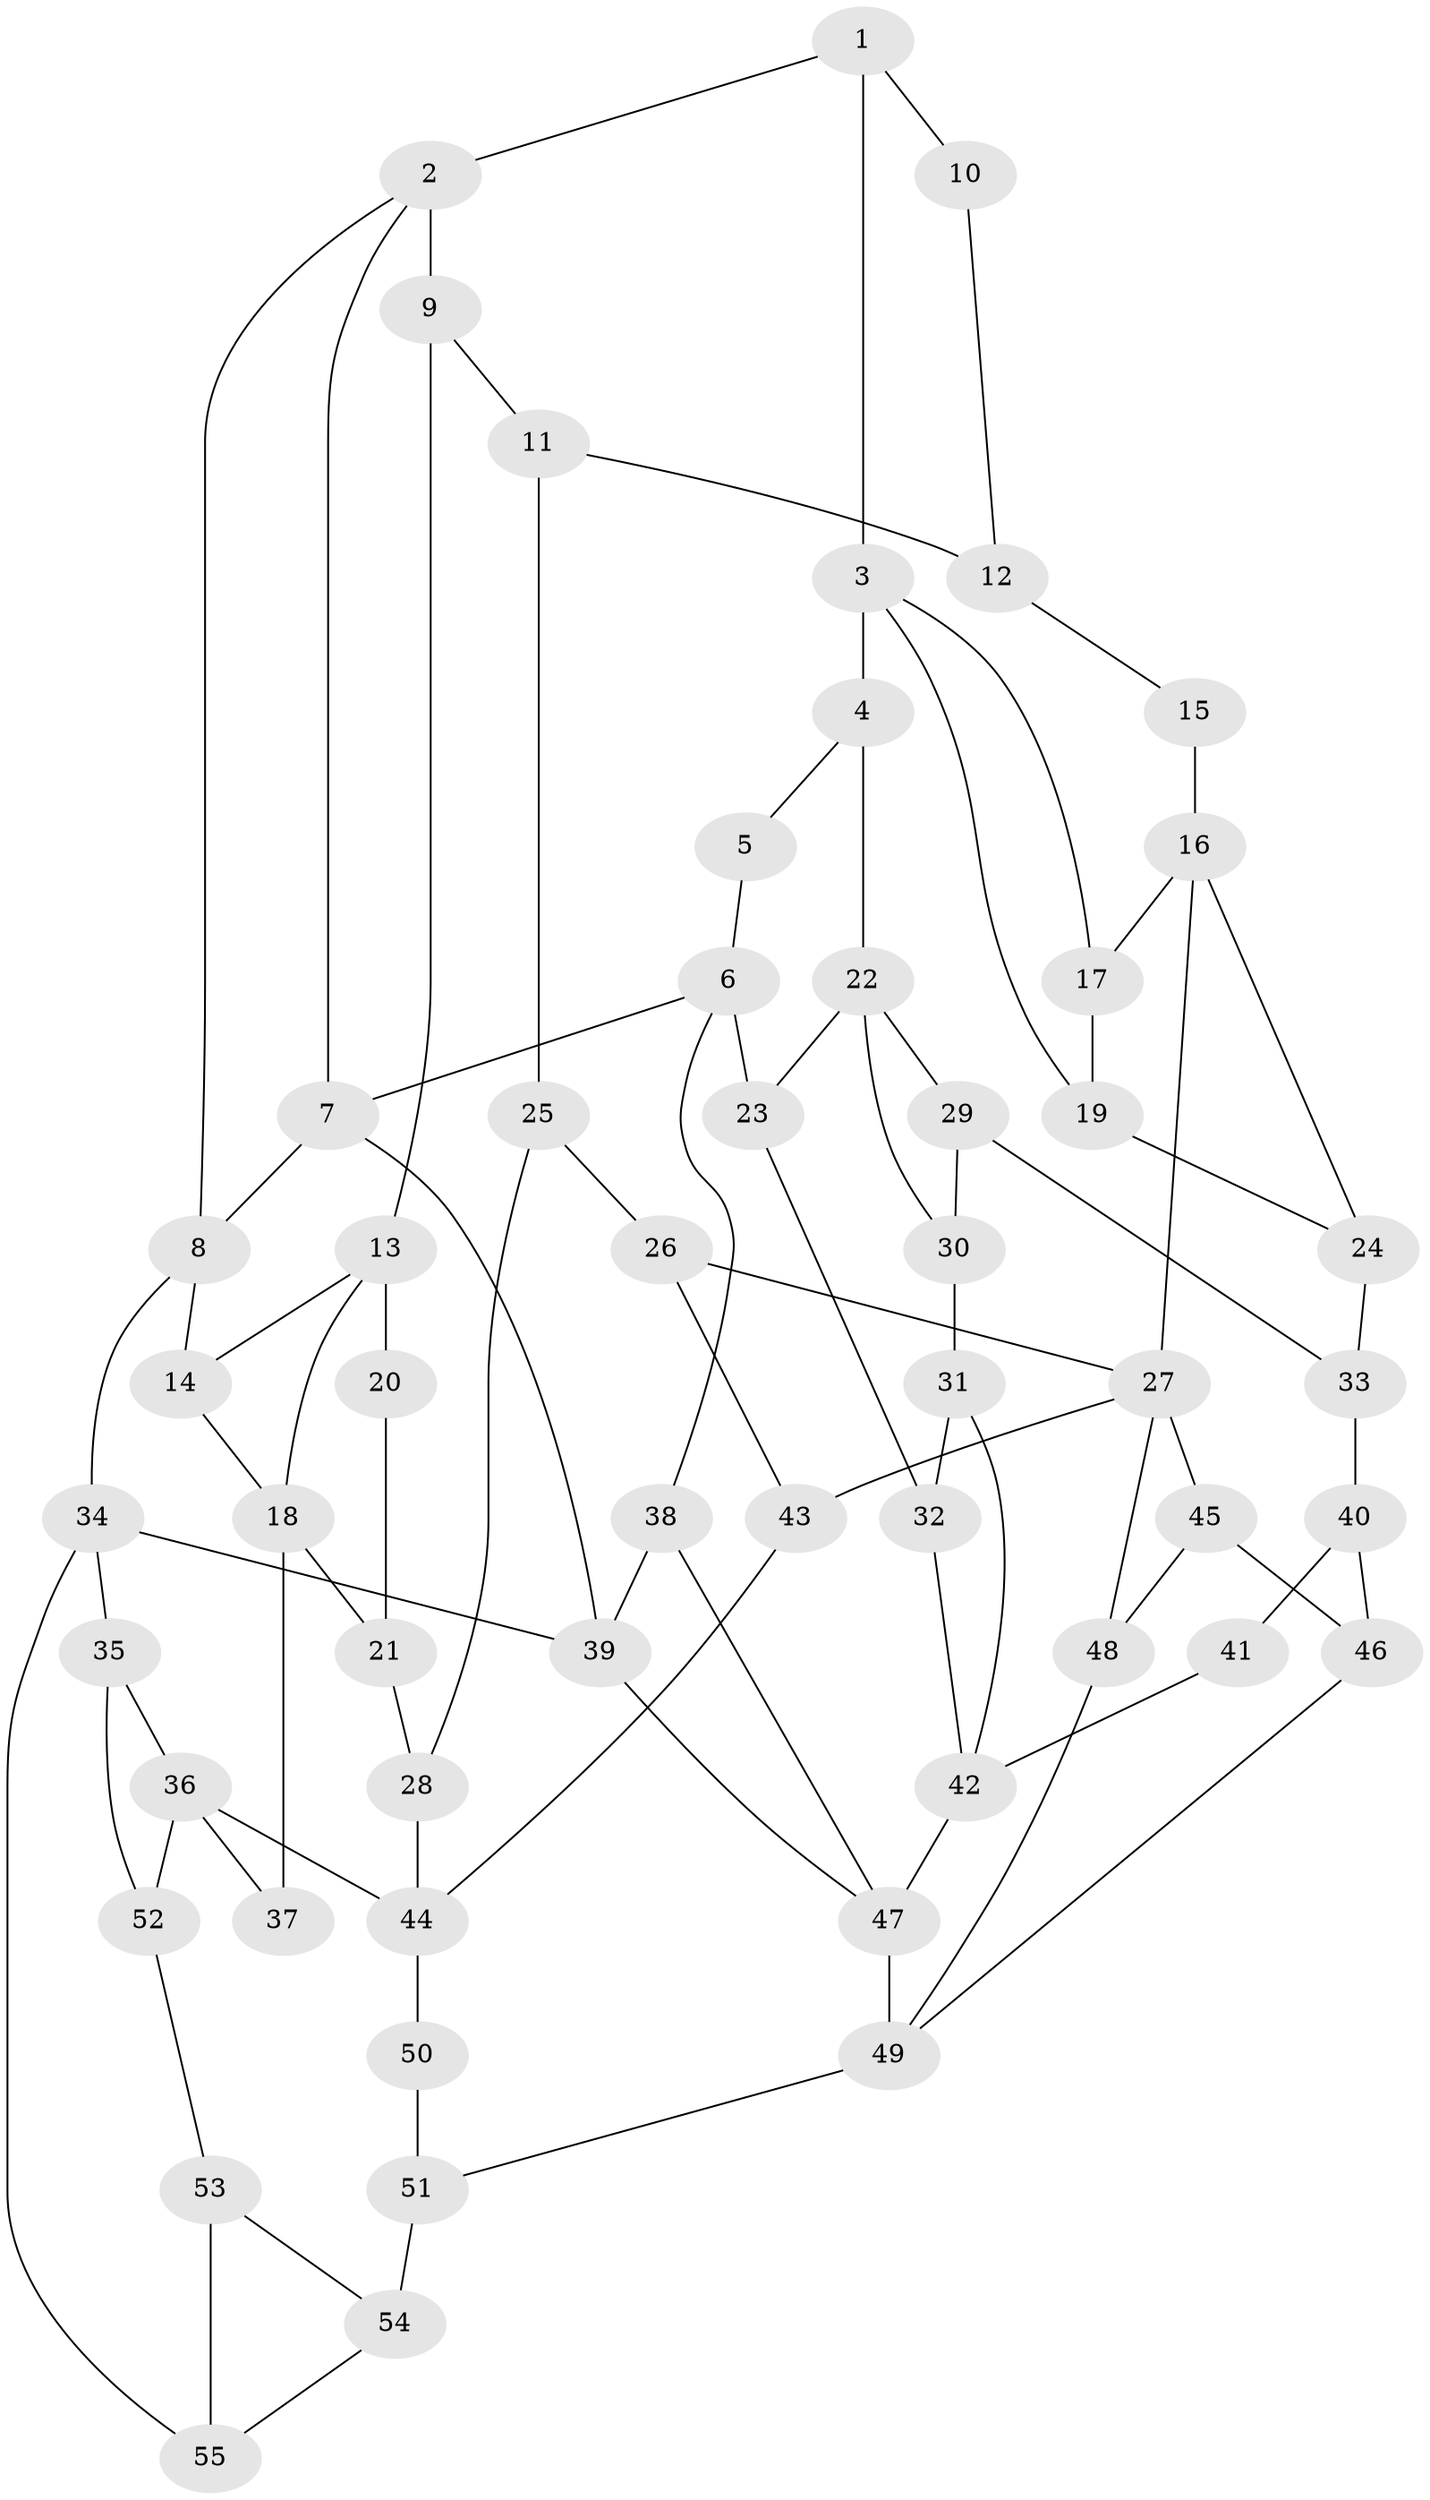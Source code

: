 // original degree distribution, {3: 0.01818181818181818, 4: 0.2545454545454545, 5: 0.4909090909090909, 6: 0.23636363636363636}
// Generated by graph-tools (version 1.1) at 2025/54/03/04/25 22:54:31]
// undirected, 55 vertices, 88 edges
graph export_dot {
  node [color=gray90,style=filled];
  1;
  2;
  3;
  4;
  5;
  6;
  7;
  8;
  9;
  10;
  11;
  12;
  13;
  14;
  15;
  16;
  17;
  18;
  19;
  20;
  21;
  22;
  23;
  24;
  25;
  26;
  27;
  28;
  29;
  30;
  31;
  32;
  33;
  34;
  35;
  36;
  37;
  38;
  39;
  40;
  41;
  42;
  43;
  44;
  45;
  46;
  47;
  48;
  49;
  50;
  51;
  52;
  53;
  54;
  55;
  1 -- 2 [weight=1.0];
  1 -- 3 [weight=2.0];
  1 -- 10 [weight=2.0];
  2 -- 7 [weight=1.0];
  2 -- 8 [weight=1.0];
  2 -- 9 [weight=2.0];
  3 -- 4 [weight=2.0];
  3 -- 17 [weight=1.0];
  3 -- 19 [weight=1.0];
  4 -- 5 [weight=2.0];
  4 -- 22 [weight=2.0];
  5 -- 6 [weight=2.0];
  6 -- 7 [weight=1.0];
  6 -- 23 [weight=2.0];
  6 -- 38 [weight=1.0];
  7 -- 8 [weight=1.0];
  7 -- 39 [weight=1.0];
  8 -- 14 [weight=1.0];
  8 -- 34 [weight=1.0];
  9 -- 11 [weight=1.0];
  9 -- 13 [weight=2.0];
  10 -- 12 [weight=1.0];
  11 -- 12 [weight=1.0];
  11 -- 25 [weight=1.0];
  12 -- 15 [weight=1.0];
  13 -- 14 [weight=1.0];
  13 -- 18 [weight=1.0];
  13 -- 20 [weight=2.0];
  14 -- 18 [weight=2.0];
  15 -- 16 [weight=2.0];
  16 -- 17 [weight=1.0];
  16 -- 24 [weight=1.0];
  16 -- 27 [weight=2.0];
  17 -- 19 [weight=1.0];
  18 -- 21 [weight=1.0];
  18 -- 37 [weight=2.0];
  19 -- 24 [weight=1.0];
  20 -- 21 [weight=1.0];
  21 -- 28 [weight=1.0];
  22 -- 23 [weight=1.0];
  22 -- 29 [weight=1.0];
  22 -- 30 [weight=1.0];
  23 -- 32 [weight=1.0];
  24 -- 33 [weight=1.0];
  25 -- 26 [weight=1.0];
  25 -- 28 [weight=1.0];
  26 -- 27 [weight=1.0];
  26 -- 43 [weight=1.0];
  27 -- 43 [weight=1.0];
  27 -- 45 [weight=1.0];
  27 -- 48 [weight=1.0];
  28 -- 44 [weight=1.0];
  29 -- 30 [weight=1.0];
  29 -- 33 [weight=1.0];
  30 -- 31 [weight=1.0];
  31 -- 32 [weight=1.0];
  31 -- 42 [weight=1.0];
  32 -- 42 [weight=1.0];
  33 -- 40 [weight=1.0];
  34 -- 35 [weight=1.0];
  34 -- 39 [weight=1.0];
  34 -- 55 [weight=1.0];
  35 -- 36 [weight=1.0];
  35 -- 52 [weight=1.0];
  36 -- 37 [weight=1.0];
  36 -- 44 [weight=2.0];
  36 -- 52 [weight=1.0];
  38 -- 39 [weight=1.0];
  38 -- 47 [weight=1.0];
  39 -- 47 [weight=1.0];
  40 -- 41 [weight=1.0];
  40 -- 46 [weight=1.0];
  41 -- 42 [weight=2.0];
  42 -- 47 [weight=2.0];
  43 -- 44 [weight=1.0];
  44 -- 50 [weight=2.0];
  45 -- 46 [weight=1.0];
  45 -- 48 [weight=1.0];
  46 -- 49 [weight=1.0];
  47 -- 49 [weight=2.0];
  48 -- 49 [weight=1.0];
  49 -- 51 [weight=2.0];
  50 -- 51 [weight=2.0];
  51 -- 54 [weight=2.0];
  52 -- 53 [weight=1.0];
  53 -- 54 [weight=1.0];
  53 -- 55 [weight=1.0];
  54 -- 55 [weight=1.0];
}
